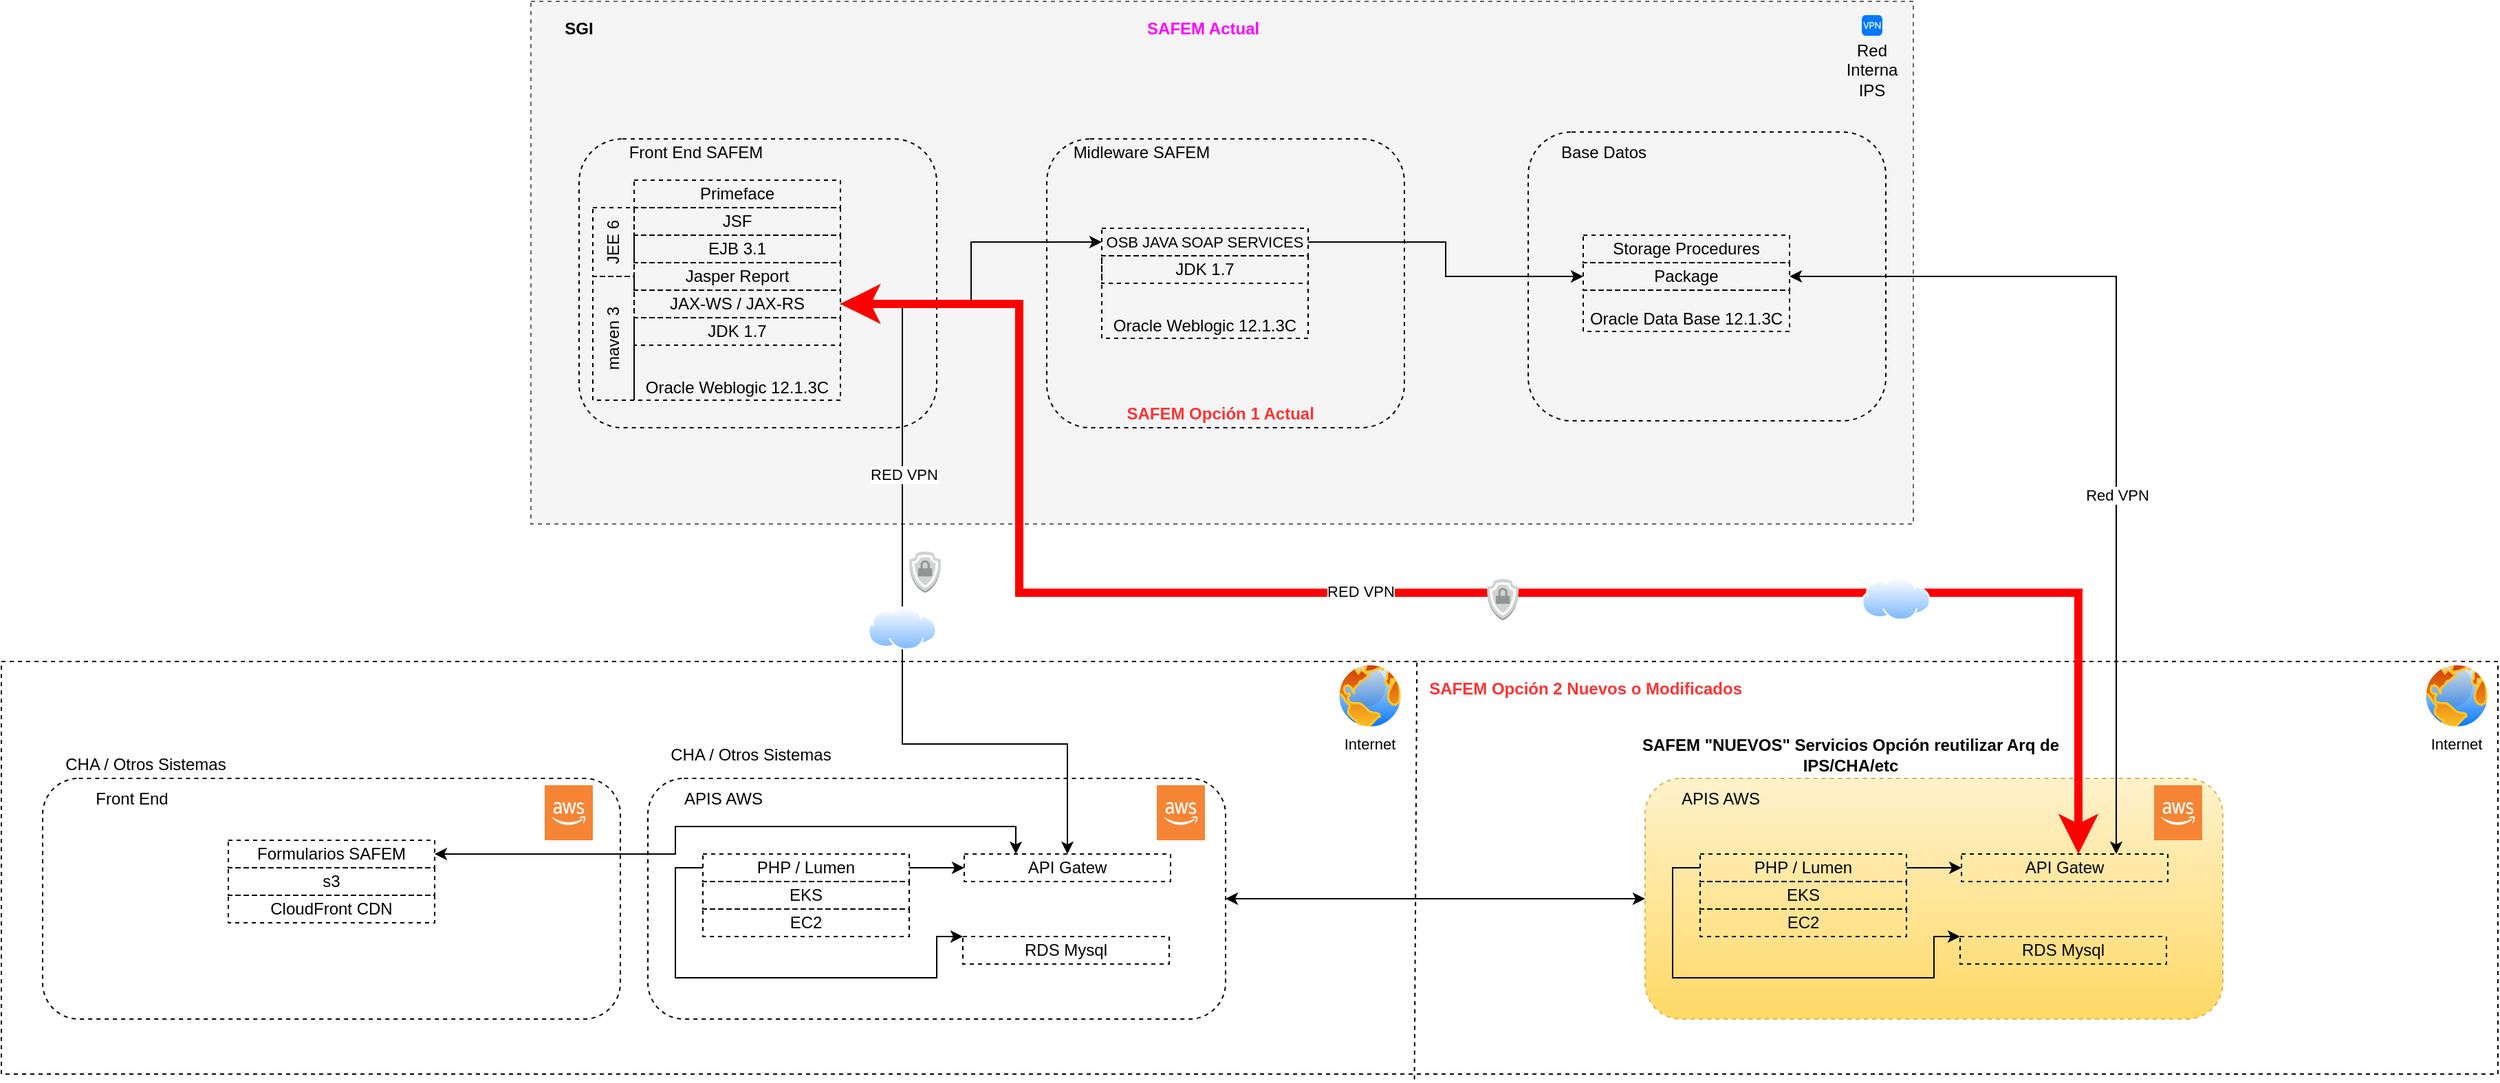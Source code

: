 <mxfile version="13.7.3" type="github">
  <diagram id="3s_1WhjC9RvOzhn0AqiY" name="Página-1">
    <mxGraphModel dx="2253" dy="826" grid="1" gridSize="10" guides="1" tooltips="1" connect="1" arrows="1" fold="1" page="1" pageScale="1" pageWidth="827" pageHeight="1169" math="0" shadow="0">
      <root>
        <mxCell id="0" />
        <mxCell id="1" parent="0" />
        <mxCell id="SRUXhGPDmeP_8X7NdtPJ-59" value="" style="rounded=0;whiteSpace=wrap;html=1;dashed=1;fillColor=none;" parent="1" vertex="1">
          <mxGeometry x="-360" y="630" width="1815" height="300" as="geometry" />
        </mxCell>
        <mxCell id="SRUXhGPDmeP_8X7NdtPJ-28" value="" style="rounded=0;whiteSpace=wrap;html=1;dashed=1;fillColor=#f5f5f5;strokeColor=#666666;fontColor=#333333;" parent="1" vertex="1">
          <mxGeometry x="25" y="150" width="1005" height="380" as="geometry" />
        </mxCell>
        <mxCell id="SRUXhGPDmeP_8X7NdtPJ-2" value="SGI" style="text;html=1;strokeColor=none;fillColor=none;align=center;verticalAlign=middle;whiteSpace=wrap;rounded=0;dashed=1;fontStyle=1" parent="1" vertex="1">
          <mxGeometry x="40" y="160" width="40" height="20" as="geometry" />
        </mxCell>
        <mxCell id="SRUXhGPDmeP_8X7NdtPJ-3" value="" style="html=1;strokeWidth=1;shadow=0;dashed=0;shape=mxgraph.ios7.misc.vpn;fillColor=#007AFF;strokeColor=none;buttonText=;strokeColor2=#222222;fontColor=#222222;fontSize=8;verticalLabelPosition=bottom;verticalAlign=top;align=center;" parent="1" vertex="1">
          <mxGeometry x="992.5" y="160" width="15" height="15" as="geometry" />
        </mxCell>
        <mxCell id="SRUXhGPDmeP_8X7NdtPJ-4" value="Red Interna IPS" style="text;html=1;strokeColor=none;fillColor=none;align=center;verticalAlign=middle;whiteSpace=wrap;rounded=0;dashed=1;" parent="1" vertex="1">
          <mxGeometry x="980" y="190" width="40" height="20" as="geometry" />
        </mxCell>
        <mxCell id="SRUXhGPDmeP_8X7NdtPJ-5" value="" style="rounded=1;whiteSpace=wrap;html=1;dashed=1;fillColor=none;" parent="1" vertex="1">
          <mxGeometry x="60" y="250" width="260" height="210" as="geometry" />
        </mxCell>
        <mxCell id="SRUXhGPDmeP_8X7NdtPJ-6" value="Front End SAFEM" style="text;html=1;strokeColor=none;fillColor=none;align=center;verticalAlign=middle;whiteSpace=wrap;rounded=0;dashed=1;" parent="1" vertex="1">
          <mxGeometry x="90" y="250" width="110" height="20" as="geometry" />
        </mxCell>
        <mxCell id="SRUXhGPDmeP_8X7NdtPJ-9" value="Oracle Weblogic 12.1.3C" style="rounded=0;whiteSpace=wrap;html=1;dashed=1;fillColor=none;verticalAlign=bottom;" parent="1" vertex="1">
          <mxGeometry x="100" y="380" width="150" height="60" as="geometry" />
        </mxCell>
        <mxCell id="SRUXhGPDmeP_8X7NdtPJ-10" value="JDK 1.7" style="rounded=0;whiteSpace=wrap;html=1;dashed=1;fillColor=none;" parent="1" vertex="1">
          <mxGeometry x="100" y="380" width="150" height="20" as="geometry" />
        </mxCell>
        <mxCell id="SRUXhGPDmeP_8X7NdtPJ-11" value="EJB 3.1" style="rounded=0;whiteSpace=wrap;html=1;dashed=1;fillColor=none;" parent="1" vertex="1">
          <mxGeometry x="100" y="320" width="150" height="20" as="geometry" />
        </mxCell>
        <mxCell id="SRUXhGPDmeP_8X7NdtPJ-13" value="JSF" style="rounded=0;whiteSpace=wrap;html=1;dashed=1;fillColor=none;" parent="1" vertex="1">
          <mxGeometry x="100" y="300" width="150" height="20" as="geometry" />
        </mxCell>
        <mxCell id="SRUXhGPDmeP_8X7NdtPJ-14" value="JEE 6" style="rounded=0;whiteSpace=wrap;html=1;dashed=1;fillColor=none;horizontal=0;" parent="1" vertex="1">
          <mxGeometry x="70" y="300" width="30" height="50" as="geometry" />
        </mxCell>
        <mxCell id="SRUXhGPDmeP_8X7NdtPJ-15" value="Primeface" style="rounded=0;whiteSpace=wrap;html=1;dashed=1;fillColor=none;" parent="1" vertex="1">
          <mxGeometry x="100" y="280" width="150" height="20" as="geometry" />
        </mxCell>
        <mxCell id="SRUXhGPDmeP_8X7NdtPJ-16" value="maven 3" style="rounded=0;whiteSpace=wrap;html=1;dashed=1;fillColor=none;horizontal=0;" parent="1" vertex="1">
          <mxGeometry x="70" y="350" width="30" height="90" as="geometry" />
        </mxCell>
        <mxCell id="SRUXhGPDmeP_8X7NdtPJ-24" style="edgeStyle=orthogonalEdgeStyle;rounded=0;orthogonalLoop=1;jettySize=auto;html=1;entryX=0;entryY=0.5;entryDx=0;entryDy=0;" parent="1" source="SRUXhGPDmeP_8X7NdtPJ-17" target="SRUXhGPDmeP_8X7NdtPJ-25" edge="1">
          <mxGeometry relative="1" as="geometry" />
        </mxCell>
        <mxCell id="SRUXhGPDmeP_8X7NdtPJ-17" value="JAX-WS / JAX-RS" style="rounded=0;whiteSpace=wrap;html=1;dashed=1;fillColor=none;" parent="1" vertex="1">
          <mxGeometry x="100" y="360" width="150" height="20" as="geometry" />
        </mxCell>
        <mxCell id="SRUXhGPDmeP_8X7NdtPJ-19" value="SAFEM Actual&amp;nbsp;" style="text;html=1;strokeColor=none;fillColor=none;align=center;verticalAlign=middle;whiteSpace=wrap;rounded=0;dashed=1;fontStyle=1;fontColor=#FF00FF;" parent="1" vertex="1">
          <mxGeometry x="467.5" y="160" width="95" height="20" as="geometry" />
        </mxCell>
        <mxCell id="SRUXhGPDmeP_8X7NdtPJ-20" value="" style="rounded=1;whiteSpace=wrap;html=1;dashed=1;fillColor=none;" parent="1" vertex="1">
          <mxGeometry x="400" y="250" width="260" height="210" as="geometry" />
        </mxCell>
        <mxCell id="SRUXhGPDmeP_8X7NdtPJ-21" value="Midleware SAFEM" style="text;html=1;strokeColor=none;fillColor=none;align=center;verticalAlign=middle;whiteSpace=wrap;rounded=0;dashed=1;" parent="1" vertex="1">
          <mxGeometry x="414" y="250" width="110" height="20" as="geometry" />
        </mxCell>
        <mxCell id="SRUXhGPDmeP_8X7NdtPJ-56" style="edgeStyle=orthogonalEdgeStyle;rounded=0;orthogonalLoop=1;jettySize=auto;html=1;entryX=0;entryY=0.5;entryDx=0;entryDy=0;fontSize=11;" parent="1" source="SRUXhGPDmeP_8X7NdtPJ-25" target="SRUXhGPDmeP_8X7NdtPJ-54" edge="1">
          <mxGeometry relative="1" as="geometry" />
        </mxCell>
        <mxCell id="SRUXhGPDmeP_8X7NdtPJ-25" value="OSB JAVA SOAP SERVICES" style="rounded=0;whiteSpace=wrap;html=1;dashed=1;fillColor=none;fontSize=11;" parent="1" vertex="1">
          <mxGeometry x="440" y="315" width="150" height="20" as="geometry" />
        </mxCell>
        <mxCell id="SRUXhGPDmeP_8X7NdtPJ-26" value="Oracle Weblogic 12.1.3C" style="rounded=0;whiteSpace=wrap;html=1;dashed=1;fillColor=none;verticalAlign=bottom;" parent="1" vertex="1">
          <mxGeometry x="440" y="335" width="150" height="60" as="geometry" />
        </mxCell>
        <mxCell id="SRUXhGPDmeP_8X7NdtPJ-27" value="JDK 1.7" style="rounded=0;whiteSpace=wrap;html=1;dashed=1;fillColor=none;" parent="1" vertex="1">
          <mxGeometry x="440" y="335" width="150" height="20" as="geometry" />
        </mxCell>
        <mxCell id="SRUXhGPDmeP_8X7NdtPJ-29" value="Jasper Report" style="rounded=0;whiteSpace=wrap;html=1;dashed=1;fillColor=none;" parent="1" vertex="1">
          <mxGeometry x="100" y="340" width="150" height="20" as="geometry" />
        </mxCell>
        <mxCell id="SRUXhGPDmeP_8X7NdtPJ-82" style="edgeStyle=orthogonalEdgeStyle;rounded=0;orthogonalLoop=1;jettySize=auto;html=1;entryX=0;entryY=0.5;entryDx=0;entryDy=0;startArrow=classic;startFill=1;fontSize=11;fontColor=#FF3333;" parent="1" source="SRUXhGPDmeP_8X7NdtPJ-33" target="SRUXhGPDmeP_8X7NdtPJ-60" edge="1">
          <mxGeometry relative="1" as="geometry" />
        </mxCell>
        <mxCell id="SRUXhGPDmeP_8X7NdtPJ-33" value="" style="rounded=1;whiteSpace=wrap;html=1;dashed=1;fillColor=none;" parent="1" vertex="1">
          <mxGeometry x="110" y="715" width="420" height="175" as="geometry" />
        </mxCell>
        <mxCell id="SRUXhGPDmeP_8X7NdtPJ-34" value="CHA / Otros Sistemas" style="text;html=1;strokeColor=none;fillColor=none;align=center;verticalAlign=middle;whiteSpace=wrap;rounded=0;dashed=1;" parent="1" vertex="1">
          <mxGeometry x="120" y="687.5" width="130" height="20" as="geometry" />
        </mxCell>
        <mxCell id="SRUXhGPDmeP_8X7NdtPJ-37" value="" style="outlineConnect=0;dashed=0;verticalLabelPosition=bottom;verticalAlign=top;align=center;html=1;shape=mxgraph.aws3.cloud_2;fillColor=#F58534;gradientColor=none;fontSize=11;" parent="1" vertex="1">
          <mxGeometry x="480" y="720" width="35" height="40" as="geometry" />
        </mxCell>
        <mxCell id="SRUXhGPDmeP_8X7NdtPJ-38" value="EKS" style="rounded=0;whiteSpace=wrap;html=1;dashed=1;fillColor=none;" parent="1" vertex="1">
          <mxGeometry x="150" y="790" width="150" height="20" as="geometry" />
        </mxCell>
        <mxCell id="SRUXhGPDmeP_8X7NdtPJ-39" value="EC2" style="rounded=0;whiteSpace=wrap;html=1;dashed=1;fillColor=none;" parent="1" vertex="1">
          <mxGeometry x="150" y="810" width="150" height="20" as="geometry" />
        </mxCell>
        <mxCell id="SRUXhGPDmeP_8X7NdtPJ-46" style="edgeStyle=orthogonalEdgeStyle;rounded=0;orthogonalLoop=1;jettySize=auto;html=1;entryX=0;entryY=0;entryDx=0;entryDy=0;fontSize=11;" parent="1" source="SRUXhGPDmeP_8X7NdtPJ-40" target="SRUXhGPDmeP_8X7NdtPJ-45" edge="1">
          <mxGeometry relative="1" as="geometry">
            <Array as="points">
              <mxPoint x="130" y="780" />
              <mxPoint x="130" y="860" />
              <mxPoint x="320" y="860" />
              <mxPoint x="320" y="830" />
            </Array>
          </mxGeometry>
        </mxCell>
        <mxCell id="SRUXhGPDmeP_8X7NdtPJ-47" value="" style="edgeStyle=orthogonalEdgeStyle;rounded=0;orthogonalLoop=1;jettySize=auto;html=1;fontSize=11;" parent="1" source="SRUXhGPDmeP_8X7NdtPJ-40" target="SRUXhGPDmeP_8X7NdtPJ-44" edge="1">
          <mxGeometry relative="1" as="geometry" />
        </mxCell>
        <mxCell id="SRUXhGPDmeP_8X7NdtPJ-40" value="PHP / Lumen" style="rounded=0;whiteSpace=wrap;html=1;dashed=1;fillColor=none;" parent="1" vertex="1">
          <mxGeometry x="150" y="770" width="150" height="20" as="geometry" />
        </mxCell>
        <mxCell id="SRUXhGPDmeP_8X7NdtPJ-42" value="APIS AWS" style="text;html=1;strokeColor=none;fillColor=none;align=center;verticalAlign=middle;whiteSpace=wrap;rounded=0;dashed=1;" parent="1" vertex="1">
          <mxGeometry x="110" y="720" width="110" height="20" as="geometry" />
        </mxCell>
        <mxCell id="SRUXhGPDmeP_8X7NdtPJ-48" style="edgeStyle=orthogonalEdgeStyle;rounded=0;orthogonalLoop=1;jettySize=auto;html=1;entryX=1;entryY=0.5;entryDx=0;entryDy=0;fontSize=11;startArrow=classic;startFill=1;" parent="1" source="SRUXhGPDmeP_8X7NdtPJ-44" target="SRUXhGPDmeP_8X7NdtPJ-17" edge="1">
          <mxGeometry relative="1" as="geometry">
            <Array as="points">
              <mxPoint x="415" y="690" />
              <mxPoint x="295" y="690" />
              <mxPoint x="295" y="370" />
            </Array>
          </mxGeometry>
        </mxCell>
        <mxCell id="Ni1iV5EW_skRwK6J7Ts_-15" value="RED VPN" style="edgeLabel;html=1;align=center;verticalAlign=middle;resizable=0;points=[];" parent="SRUXhGPDmeP_8X7NdtPJ-48" vertex="1" connectable="0">
          <mxGeometry x="0.402" y="-1" relative="1" as="geometry">
            <mxPoint as="offset" />
          </mxGeometry>
        </mxCell>
        <mxCell id="SRUXhGPDmeP_8X7NdtPJ-44" value="API Gatew" style="rounded=0;whiteSpace=wrap;html=1;dashed=1;fillColor=none;" parent="1" vertex="1">
          <mxGeometry x="340" y="770" width="150" height="20" as="geometry" />
        </mxCell>
        <mxCell id="SRUXhGPDmeP_8X7NdtPJ-45" value="RDS Mysql" style="rounded=0;whiteSpace=wrap;html=1;dashed=1;fillColor=none;" parent="1" vertex="1">
          <mxGeometry x="339" y="830" width="150" height="20" as="geometry" />
        </mxCell>
        <mxCell id="SRUXhGPDmeP_8X7NdtPJ-50" value="" style="aspect=fixed;perimeter=ellipsePerimeter;html=1;align=center;shadow=0;dashed=0;spacingTop=3;image;image=img/lib/active_directory/internet_cloud.svg;fillColor=none;fontSize=11;" parent="1" vertex="1">
          <mxGeometry x="270" y="590" width="50" height="31.5" as="geometry" />
        </mxCell>
        <mxCell id="SRUXhGPDmeP_8X7NdtPJ-51" value="" style="rounded=1;whiteSpace=wrap;html=1;dashed=1;fillColor=none;" parent="1" vertex="1">
          <mxGeometry x="750" y="245" width="260" height="210" as="geometry" />
        </mxCell>
        <mxCell id="SRUXhGPDmeP_8X7NdtPJ-52" value="Oracle Data Base 12.1.3C" style="rounded=0;whiteSpace=wrap;html=1;dashed=1;fillColor=none;verticalAlign=bottom;" parent="1" vertex="1">
          <mxGeometry x="790" y="360" width="150" height="30" as="geometry" />
        </mxCell>
        <mxCell id="SRUXhGPDmeP_8X7NdtPJ-53" value="Base Datos" style="text;html=1;strokeColor=none;fillColor=none;align=center;verticalAlign=middle;whiteSpace=wrap;rounded=0;dashed=1;" parent="1" vertex="1">
          <mxGeometry x="750" y="250" width="110" height="20" as="geometry" />
        </mxCell>
        <mxCell id="SRUXhGPDmeP_8X7NdtPJ-54" value="Package" style="rounded=0;whiteSpace=wrap;html=1;dashed=1;fillColor=none;" parent="1" vertex="1">
          <mxGeometry x="790" y="340" width="150" height="20" as="geometry" />
        </mxCell>
        <mxCell id="SRUXhGPDmeP_8X7NdtPJ-55" value="Storage Procedures" style="rounded=0;whiteSpace=wrap;html=1;dashed=1;fillColor=none;" parent="1" vertex="1">
          <mxGeometry x="790" y="320" width="150" height="20" as="geometry" />
        </mxCell>
        <mxCell id="SRUXhGPDmeP_8X7NdtPJ-58" value="SAFEM &quot;NUEVOS&quot; Servicios Opción reutilizar Arq de IPS/CHA/etc" style="text;html=1;strokeColor=none;fillColor=none;align=center;verticalAlign=middle;whiteSpace=wrap;rounded=0;dashed=1;fontStyle=1;" parent="1" vertex="1">
          <mxGeometry x="827" y="680" width="315" height="35" as="geometry" />
        </mxCell>
        <mxCell id="SRUXhGPDmeP_8X7NdtPJ-60" value="" style="rounded=1;whiteSpace=wrap;html=1;dashed=1;fillColor=#fff2cc;strokeColor=#d6b656;gradientColor=#ffd966;" parent="1" vertex="1">
          <mxGeometry x="835" y="715" width="420" height="175" as="geometry" />
        </mxCell>
        <mxCell id="SRUXhGPDmeP_8X7NdtPJ-62" value="" style="aspect=fixed;perimeter=ellipsePerimeter;html=1;align=center;shadow=0;dashed=0;spacingTop=3;image;image=img/lib/active_directory/internet_globe.svg;fillColor=none;fontSize=11;" parent="1" vertex="1">
          <mxGeometry x="1400" y="630" width="50" height="50" as="geometry" />
        </mxCell>
        <mxCell id="SRUXhGPDmeP_8X7NdtPJ-63" value="Internet" style="text;html=1;strokeColor=none;fillColor=none;align=center;verticalAlign=middle;whiteSpace=wrap;rounded=0;dashed=1;fontSize=11;" parent="1" vertex="1">
          <mxGeometry x="1405" y="680" width="40" height="20" as="geometry" />
        </mxCell>
        <mxCell id="SRUXhGPDmeP_8X7NdtPJ-64" value="" style="outlineConnect=0;dashed=0;verticalLabelPosition=bottom;verticalAlign=top;align=center;html=1;shape=mxgraph.aws3.cloud_2;fillColor=#F58534;gradientColor=none;fontSize=11;" parent="1" vertex="1">
          <mxGeometry x="1205" y="720" width="35" height="40" as="geometry" />
        </mxCell>
        <mxCell id="SRUXhGPDmeP_8X7NdtPJ-65" value="EKS" style="rounded=0;whiteSpace=wrap;html=1;dashed=1;fillColor=none;" parent="1" vertex="1">
          <mxGeometry x="875" y="790" width="150" height="20" as="geometry" />
        </mxCell>
        <mxCell id="SRUXhGPDmeP_8X7NdtPJ-66" value="EC2" style="rounded=0;whiteSpace=wrap;html=1;dashed=1;fillColor=none;" parent="1" vertex="1">
          <mxGeometry x="875" y="810" width="150" height="20" as="geometry" />
        </mxCell>
        <mxCell id="SRUXhGPDmeP_8X7NdtPJ-67" style="edgeStyle=orthogonalEdgeStyle;rounded=0;orthogonalLoop=1;jettySize=auto;html=1;entryX=0;entryY=0;entryDx=0;entryDy=0;fontSize=11;" parent="1" source="SRUXhGPDmeP_8X7NdtPJ-69" target="SRUXhGPDmeP_8X7NdtPJ-72" edge="1">
          <mxGeometry relative="1" as="geometry">
            <Array as="points">
              <mxPoint x="855" y="780" />
              <mxPoint x="855" y="860" />
              <mxPoint x="1045" y="860" />
              <mxPoint x="1045" y="830" />
            </Array>
          </mxGeometry>
        </mxCell>
        <mxCell id="SRUXhGPDmeP_8X7NdtPJ-68" value="" style="edgeStyle=orthogonalEdgeStyle;rounded=0;orthogonalLoop=1;jettySize=auto;html=1;fontSize=11;" parent="1" source="SRUXhGPDmeP_8X7NdtPJ-69" target="SRUXhGPDmeP_8X7NdtPJ-71" edge="1">
          <mxGeometry relative="1" as="geometry" />
        </mxCell>
        <mxCell id="SRUXhGPDmeP_8X7NdtPJ-69" value="PHP / Lumen" style="rounded=0;whiteSpace=wrap;html=1;dashed=1;fillColor=none;" parent="1" vertex="1">
          <mxGeometry x="875" y="770" width="150" height="20" as="geometry" />
        </mxCell>
        <mxCell id="SRUXhGPDmeP_8X7NdtPJ-70" value="APIS AWS" style="text;html=1;strokeColor=none;fillColor=none;align=center;verticalAlign=middle;whiteSpace=wrap;rounded=0;dashed=1;" parent="1" vertex="1">
          <mxGeometry x="835" y="720" width="110" height="20" as="geometry" />
        </mxCell>
        <mxCell id="SRUXhGPDmeP_8X7NdtPJ-79" style="edgeStyle=orthogonalEdgeStyle;rounded=0;orthogonalLoop=1;jettySize=auto;html=1;entryX=1;entryY=0.5;entryDx=0;entryDy=0;fontSize=11;startArrow=classic;startFill=1;fillColor=#d80073;labelBorderColor=#FF0000;labelBackgroundColor=none;noLabel=1;fontColor=none;jumpSize=10;endSize=10;startSize=10;strokeColor=#FF0000;strokeWidth=6;" parent="1" source="SRUXhGPDmeP_8X7NdtPJ-71" target="SRUXhGPDmeP_8X7NdtPJ-17" edge="1">
          <mxGeometry relative="1" as="geometry">
            <Array as="points">
              <mxPoint x="1150" y="580" />
              <mxPoint x="380" y="580" />
              <mxPoint x="380" y="370" />
            </Array>
          </mxGeometry>
        </mxCell>
        <mxCell id="Ni1iV5EW_skRwK6J7Ts_-14" value="RED VPN" style="edgeLabel;html=1;align=center;verticalAlign=middle;resizable=0;points=[];" parent="SRUXhGPDmeP_8X7NdtPJ-79" vertex="1" connectable="0">
          <mxGeometry x="0.096" y="-1" relative="1" as="geometry">
            <mxPoint as="offset" />
          </mxGeometry>
        </mxCell>
        <mxCell id="SRUXhGPDmeP_8X7NdtPJ-71" value="API Gatew" style="rounded=0;whiteSpace=wrap;html=1;dashed=1;fillColor=none;" parent="1" vertex="1">
          <mxGeometry x="1065" y="770" width="150" height="20" as="geometry" />
        </mxCell>
        <mxCell id="SRUXhGPDmeP_8X7NdtPJ-72" value="RDS Mysql" style="rounded=0;whiteSpace=wrap;html=1;dashed=1;fillColor=none;" parent="1" vertex="1">
          <mxGeometry x="1064" y="830" width="150" height="20" as="geometry" />
        </mxCell>
        <mxCell id="SRUXhGPDmeP_8X7NdtPJ-76" value="" style="outlineConnect=0;dashed=0;verticalLabelPosition=bottom;verticalAlign=top;align=center;html=1;shape=mxgraph.aws3.ssl_padlock;fillColor=#D2D3D3;gradientColor=none;fontSize=11;" parent="1" vertex="1">
          <mxGeometry x="300" y="550" width="23" height="30" as="geometry" />
        </mxCell>
        <mxCell id="SRUXhGPDmeP_8X7NdtPJ-77" value="" style="outlineConnect=0;dashed=0;verticalLabelPosition=bottom;verticalAlign=top;align=center;html=1;shape=mxgraph.aws3.ssl_padlock;fillColor=#D2D3D3;gradientColor=none;fontSize=11;" parent="1" vertex="1">
          <mxGeometry x="720" y="570" width="23" height="30" as="geometry" />
        </mxCell>
        <mxCell id="SRUXhGPDmeP_8X7NdtPJ-73" value="" style="aspect=fixed;perimeter=ellipsePerimeter;html=1;align=center;shadow=0;dashed=0;spacingTop=3;image;image=img/lib/active_directory/internet_cloud.svg;fillColor=none;fontSize=11;" parent="1" vertex="1">
          <mxGeometry x="992.5" y="568.5" width="50" height="31.5" as="geometry" />
        </mxCell>
        <mxCell id="Ni1iV5EW_skRwK6J7Ts_-1" value="" style="rounded=1;whiteSpace=wrap;html=1;dashed=1;fillColor=none;" parent="1" vertex="1">
          <mxGeometry x="-330" y="715" width="420" height="175" as="geometry" />
        </mxCell>
        <mxCell id="Ni1iV5EW_skRwK6J7Ts_-2" value="Front End" style="text;html=1;strokeColor=none;fillColor=none;align=center;verticalAlign=middle;whiteSpace=wrap;rounded=0;dashed=1;" parent="1" vertex="1">
          <mxGeometry x="-320" y="720" width="110" height="20" as="geometry" />
        </mxCell>
        <mxCell id="Ni1iV5EW_skRwK6J7Ts_-6" style="edgeStyle=orthogonalEdgeStyle;rounded=0;orthogonalLoop=1;jettySize=auto;html=1;entryX=0.25;entryY=0;entryDx=0;entryDy=0;startArrow=classic;startFill=1;" parent="1" source="Ni1iV5EW_skRwK6J7Ts_-3" target="SRUXhGPDmeP_8X7NdtPJ-44" edge="1">
          <mxGeometry relative="1" as="geometry">
            <Array as="points">
              <mxPoint x="130" y="770" />
              <mxPoint x="130" y="750" />
              <mxPoint x="378" y="750" />
            </Array>
          </mxGeometry>
        </mxCell>
        <mxCell id="Ni1iV5EW_skRwK6J7Ts_-3" value="Formularios SAFEM" style="rounded=0;whiteSpace=wrap;html=1;dashed=1;fillColor=none;" parent="1" vertex="1">
          <mxGeometry x="-195" y="760" width="150" height="20" as="geometry" />
        </mxCell>
        <mxCell id="Ni1iV5EW_skRwK6J7Ts_-4" value="s3" style="rounded=0;whiteSpace=wrap;html=1;dashed=1;fillColor=none;" parent="1" vertex="1">
          <mxGeometry x="-195" y="780" width="150" height="20" as="geometry" />
        </mxCell>
        <mxCell id="Ni1iV5EW_skRwK6J7Ts_-5" value="CloudFront CDN" style="rounded=0;whiteSpace=wrap;html=1;dashed=1;fillColor=none;" parent="1" vertex="1">
          <mxGeometry x="-195" y="800" width="150" height="20" as="geometry" />
        </mxCell>
        <mxCell id="Ni1iV5EW_skRwK6J7Ts_-7" value="CHA / Otros Sistemas" style="text;html=1;strokeColor=none;fillColor=none;align=center;verticalAlign=middle;whiteSpace=wrap;rounded=0;dashed=1;" parent="1" vertex="1">
          <mxGeometry x="-320" y="695" width="130" height="20" as="geometry" />
        </mxCell>
        <mxCell id="Ni1iV5EW_skRwK6J7Ts_-8" value="" style="outlineConnect=0;dashed=0;verticalLabelPosition=bottom;verticalAlign=top;align=center;html=1;shape=mxgraph.aws3.cloud_2;fillColor=#F58534;gradientColor=none;fontSize=11;" parent="1" vertex="1">
          <mxGeometry x="35" y="720" width="35" height="40" as="geometry" />
        </mxCell>
        <mxCell id="Ni1iV5EW_skRwK6J7Ts_-10" value="" style="endArrow=none;dashed=1;html=1;entryX=0.567;entryY=0.003;entryDx=0;entryDy=0;entryPerimeter=0;exitX=0.566;exitY=1.013;exitDx=0;exitDy=0;exitPerimeter=0;" parent="1" source="SRUXhGPDmeP_8X7NdtPJ-59" target="SRUXhGPDmeP_8X7NdtPJ-59" edge="1">
          <mxGeometry width="50" height="50" relative="1" as="geometry">
            <mxPoint x="670" y="715" as="sourcePoint" />
            <mxPoint x="720" y="665" as="targetPoint" />
          </mxGeometry>
        </mxCell>
        <mxCell id="Ni1iV5EW_skRwK6J7Ts_-11" value="SAFEM Opción 1 Actual&amp;nbsp;" style="text;html=1;strokeColor=none;fillColor=none;align=center;verticalAlign=middle;whiteSpace=wrap;rounded=0;dashed=1;fontStyle=1;fontColor=#FF3333;" parent="1" vertex="1">
          <mxGeometry x="455.63" y="440" width="143.75" height="20" as="geometry" />
        </mxCell>
        <mxCell id="Ni1iV5EW_skRwK6J7Ts_-16" value="SAFEM Opción 2 Nuevos o Modificados&amp;nbsp;" style="text;html=1;strokeColor=none;fillColor=none;align=center;verticalAlign=middle;whiteSpace=wrap;rounded=0;dashed=1;fontStyle=1;fontColor=#FF3333;" parent="1" vertex="1">
          <mxGeometry x="670" y="640" width="247" height="20" as="geometry" />
        </mxCell>
        <mxCell id="SRUXhGPDmeP_8X7NdtPJ-81" style="edgeStyle=orthogonalEdgeStyle;rounded=0;orthogonalLoop=1;jettySize=auto;html=1;entryX=0.75;entryY=0;entryDx=0;entryDy=0;fontSize=11;fontColor=#FF3333;startArrow=classic;startFill=1;" parent="1" source="SRUXhGPDmeP_8X7NdtPJ-54" target="SRUXhGPDmeP_8X7NdtPJ-71" edge="1">
          <mxGeometry relative="1" as="geometry" />
        </mxCell>
        <mxCell id="Ni1iV5EW_skRwK6J7Ts_-13" value="Red VPN" style="edgeLabel;html=1;align=center;verticalAlign=middle;resizable=0;points=[];" parent="SRUXhGPDmeP_8X7NdtPJ-81" vertex="1" connectable="0">
          <mxGeometry x="0.203" relative="1" as="geometry">
            <mxPoint y="1" as="offset" />
          </mxGeometry>
        </mxCell>
        <mxCell id="Ni1iV5EW_skRwK6J7Ts_-18" value="" style="aspect=fixed;perimeter=ellipsePerimeter;html=1;align=center;shadow=0;dashed=0;spacingTop=3;image;image=img/lib/active_directory/internet_globe.svg;fillColor=none;fontSize=11;" parent="1" vertex="1">
          <mxGeometry x="610" y="630" width="50" height="50" as="geometry" />
        </mxCell>
        <mxCell id="Ni1iV5EW_skRwK6J7Ts_-19" value="Internet" style="text;html=1;strokeColor=none;fillColor=none;align=center;verticalAlign=middle;whiteSpace=wrap;rounded=0;dashed=1;fontSize=11;" parent="1" vertex="1">
          <mxGeometry x="615" y="680" width="40" height="20" as="geometry" />
        </mxCell>
      </root>
    </mxGraphModel>
  </diagram>
</mxfile>
